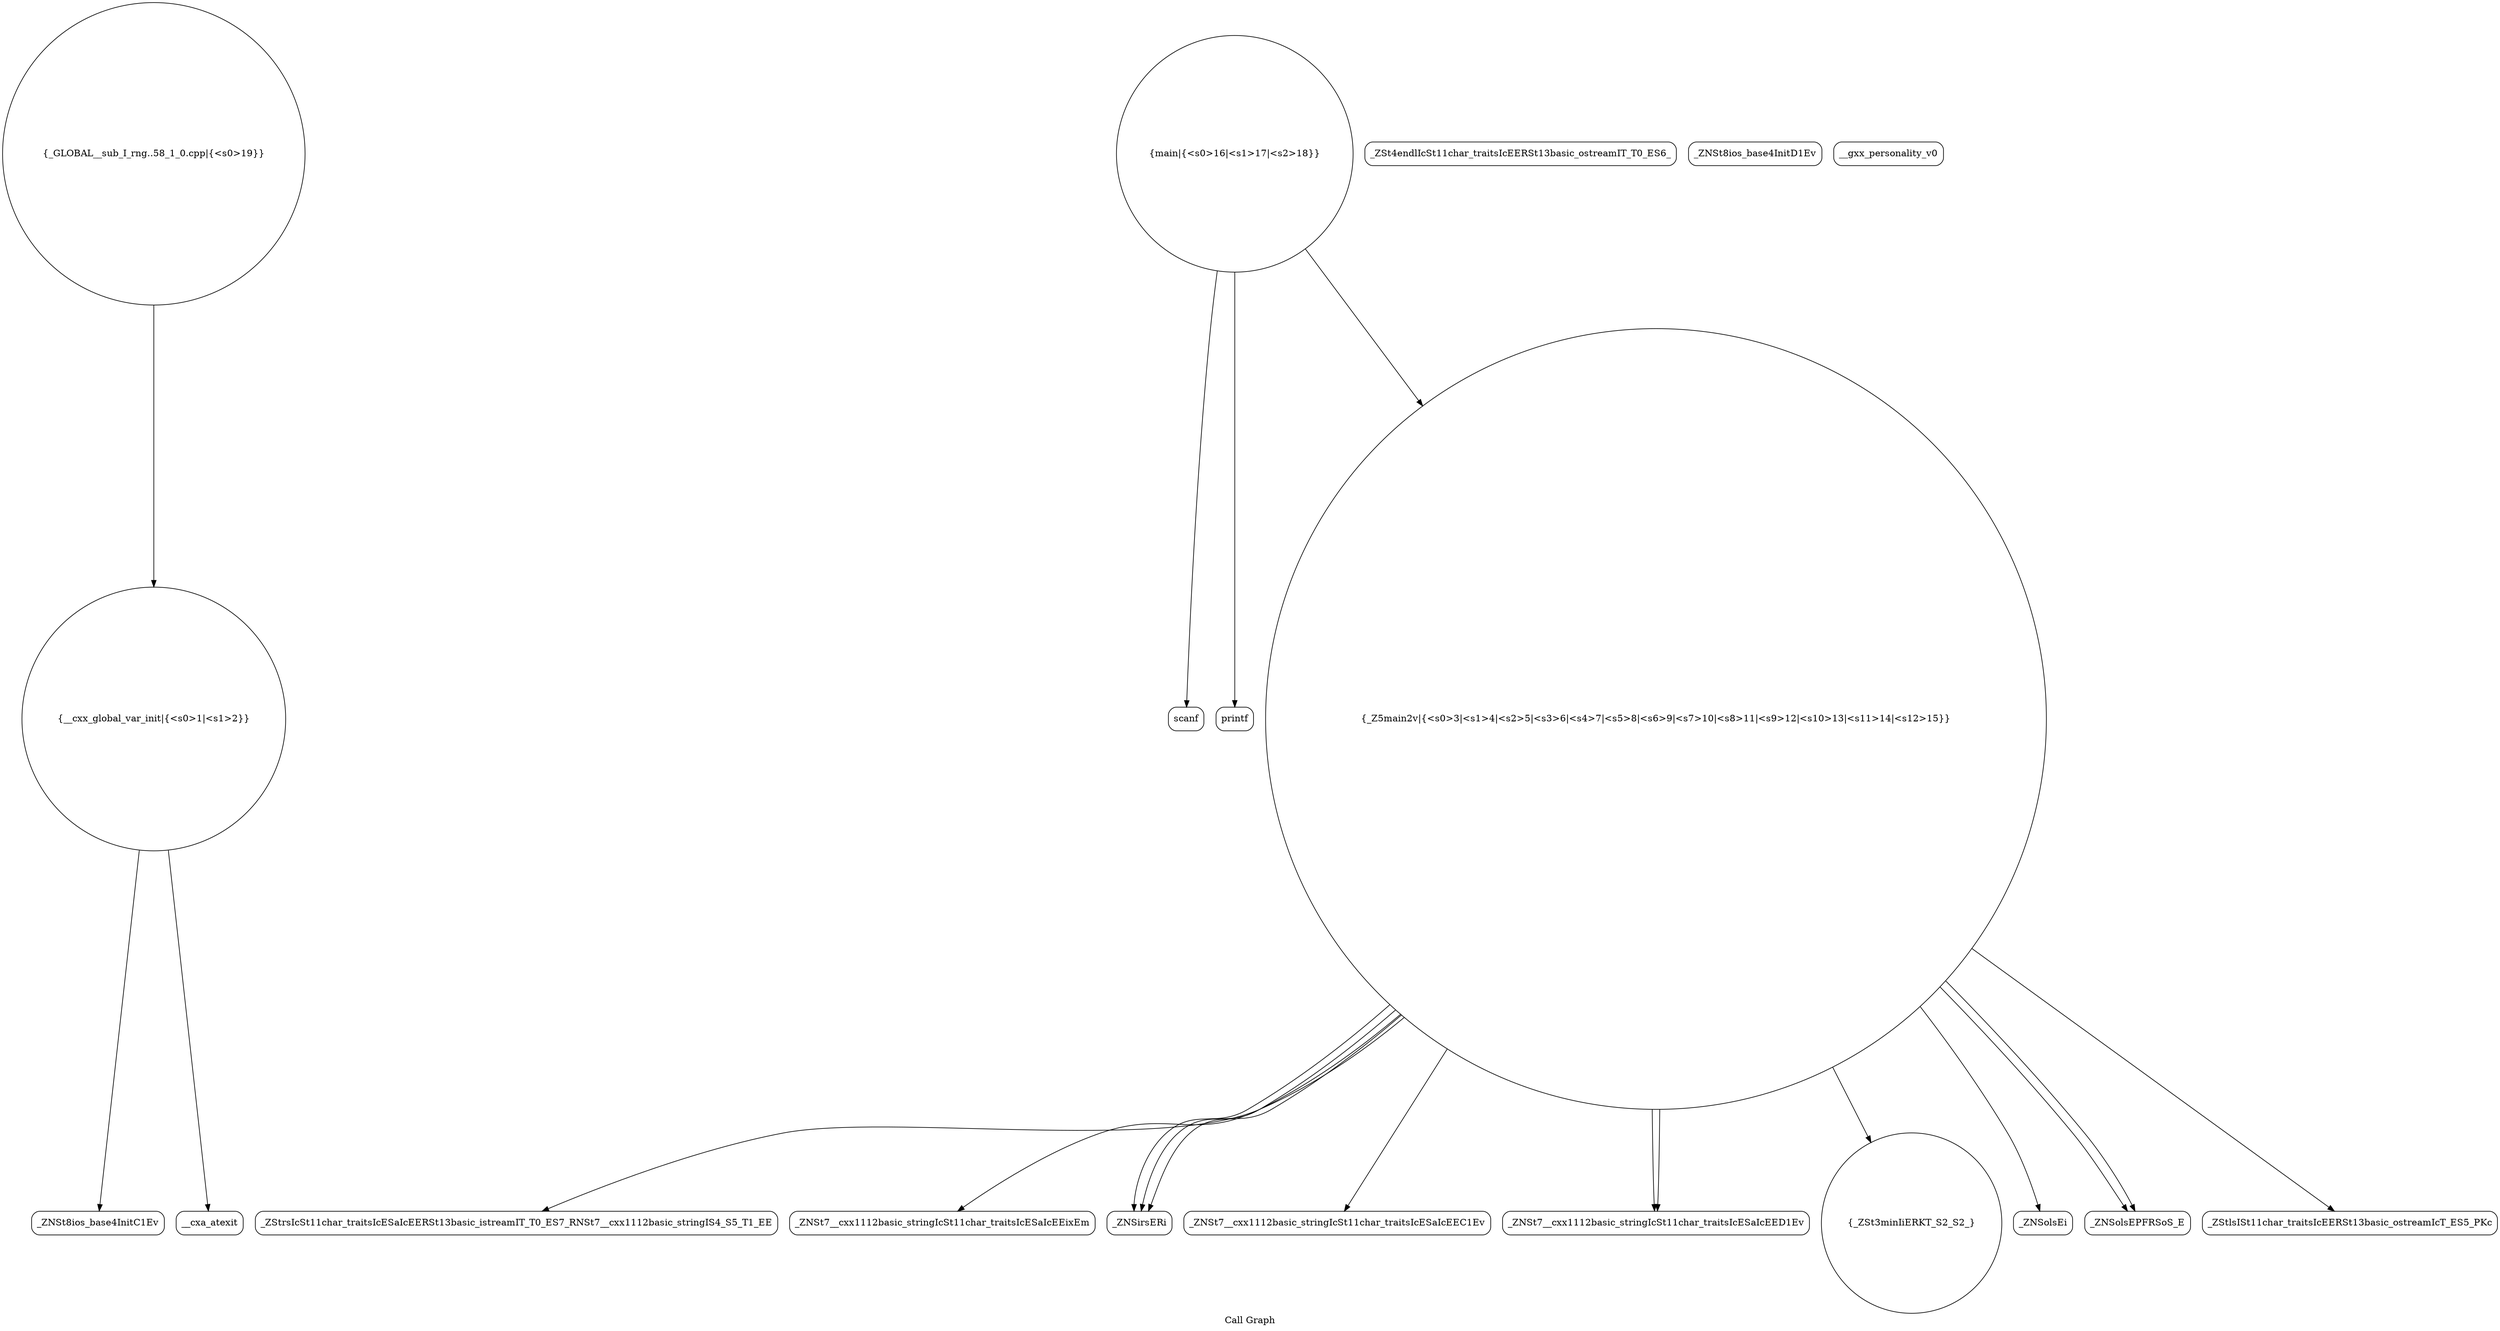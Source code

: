 digraph "Call Graph" {
	label="Call Graph";

	Node0x557e3f99cfc0 [shape=record,shape=circle,label="{__cxx_global_var_init|{<s0>1|<s1>2}}"];
	Node0x557e3f99cfc0:s0 -> Node0x557e3f99d450[color=black];
	Node0x557e3f99cfc0:s1 -> Node0x557e3f99d550[color=black];
	Node0x557e3f99d750 [shape=record,shape=Mrecord,label="{_ZStrsIcSt11char_traitsIcESaIcEERSt13basic_istreamIT_T0_ES7_RNSt7__cxx1112basic_stringIS4_S5_T1_EE}"];
	Node0x557e3f99dad0 [shape=record,shape=Mrecord,label="{_ZSt4endlIcSt11char_traitsIcEERSt13basic_ostreamIT_T0_ES6_}"];
	Node0x557e3f99d4d0 [shape=record,shape=Mrecord,label="{_ZNSt8ios_base4InitD1Ev}"];
	Node0x557e3f99d850 [shape=record,shape=Mrecord,label="{_ZNSt7__cxx1112basic_stringIcSt11char_traitsIcESaIcEEixEm}"];
	Node0x557e3f99dbd0 [shape=record,shape=circle,label="{main|{<s0>16|<s1>17|<s2>18}}"];
	Node0x557e3f99dbd0:s0 -> Node0x557e3f99dc50[color=black];
	Node0x557e3f99dbd0:s1 -> Node0x557e3f99dcd0[color=black];
	Node0x557e3f99dbd0:s2 -> Node0x557e3f99d5d0[color=black];
	Node0x557e3f99d5d0 [shape=record,shape=circle,label="{_Z5main2v|{<s0>3|<s1>4|<s2>5|<s3>6|<s4>7|<s5>8|<s6>9|<s7>10|<s8>11|<s9>12|<s10>13|<s11>14|<s12>15}}"];
	Node0x557e3f99d5d0:s0 -> Node0x557e3f99d650[color=black];
	Node0x557e3f99d5d0:s1 -> Node0x557e3f99d650[color=black];
	Node0x557e3f99d5d0:s2 -> Node0x557e3f99d650[color=black];
	Node0x557e3f99d5d0:s3 -> Node0x557e3f99d6d0[color=black];
	Node0x557e3f99d5d0:s4 -> Node0x557e3f99d750[color=black];
	Node0x557e3f99d5d0:s5 -> Node0x557e3f99d850[color=black];
	Node0x557e3f99d5d0:s6 -> Node0x557e3f99d8d0[color=black];
	Node0x557e3f99d5d0:s7 -> Node0x557e3f99d8d0[color=black];
	Node0x557e3f99d5d0:s8 -> Node0x557e3f99d950[color=black];
	Node0x557e3f99d5d0:s9 -> Node0x557e3f99d9d0[color=black];
	Node0x557e3f99d5d0:s10 -> Node0x557e3f99da50[color=black];
	Node0x557e3f99d5d0:s11 -> Node0x557e3f99db50[color=black];
	Node0x557e3f99d5d0:s12 -> Node0x557e3f99da50[color=black];
	Node0x557e3f99d950 [shape=record,shape=circle,label="{_ZSt3minIiERKT_S2_S2_}"];
	Node0x557e3f99dcd0 [shape=record,shape=Mrecord,label="{printf}"];
	Node0x557e3f99d6d0 [shape=record,shape=Mrecord,label="{_ZNSt7__cxx1112basic_stringIcSt11char_traitsIcESaIcEEC1Ev}"];
	Node0x557e3f99da50 [shape=record,shape=Mrecord,label="{_ZNSolsEPFRSoS_E}"];
	Node0x557e3f99d450 [shape=record,shape=Mrecord,label="{_ZNSt8ios_base4InitC1Ev}"];
	Node0x557e3f99d7d0 [shape=record,shape=Mrecord,label="{__gxx_personality_v0}"];
	Node0x557e3f99db50 [shape=record,shape=Mrecord,label="{_ZStlsISt11char_traitsIcEERSt13basic_ostreamIcT_ES5_PKc}"];
	Node0x557e3f99d550 [shape=record,shape=Mrecord,label="{__cxa_atexit}"];
	Node0x557e3f99d8d0 [shape=record,shape=Mrecord,label="{_ZNSt7__cxx1112basic_stringIcSt11char_traitsIcESaIcEED1Ev}"];
	Node0x557e3f99dc50 [shape=record,shape=Mrecord,label="{scanf}"];
	Node0x557e3f99d650 [shape=record,shape=Mrecord,label="{_ZNSirsERi}"];
	Node0x557e3f99d9d0 [shape=record,shape=Mrecord,label="{_ZNSolsEi}"];
	Node0x557e3f99dd50 [shape=record,shape=circle,label="{_GLOBAL__sub_I_rng..58_1_0.cpp|{<s0>19}}"];
	Node0x557e3f99dd50:s0 -> Node0x557e3f99cfc0[color=black];
}

